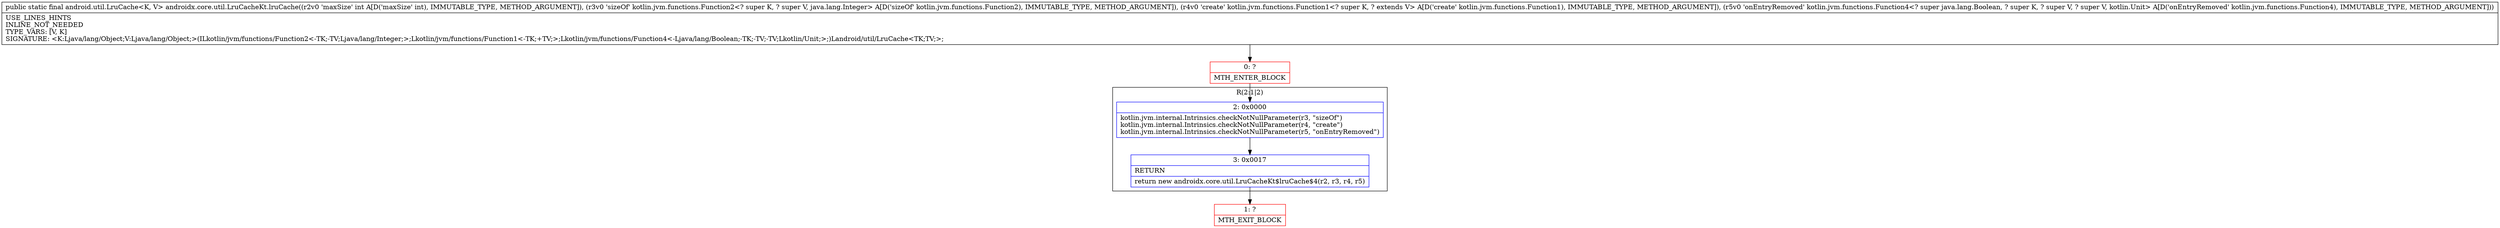digraph "CFG forandroidx.core.util.LruCacheKt.lruCache(ILkotlin\/jvm\/functions\/Function2;Lkotlin\/jvm\/functions\/Function1;Lkotlin\/jvm\/functions\/Function4;)Landroid\/util\/LruCache;" {
subgraph cluster_Region_1231327620 {
label = "R(2:1|2)";
node [shape=record,color=blue];
Node_2 [shape=record,label="{2\:\ 0x0000|kotlin.jvm.internal.Intrinsics.checkNotNullParameter(r3, \"sizeOf\")\lkotlin.jvm.internal.Intrinsics.checkNotNullParameter(r4, \"create\")\lkotlin.jvm.internal.Intrinsics.checkNotNullParameter(r5, \"onEntryRemoved\")\l}"];
Node_3 [shape=record,label="{3\:\ 0x0017|RETURN\l|return new androidx.core.util.LruCacheKt$lruCache$4(r2, r3, r4, r5)\l}"];
}
Node_0 [shape=record,color=red,label="{0\:\ ?|MTH_ENTER_BLOCK\l}"];
Node_1 [shape=record,color=red,label="{1\:\ ?|MTH_EXIT_BLOCK\l}"];
MethodNode[shape=record,label="{public static final android.util.LruCache\<K, V\> androidx.core.util.LruCacheKt.lruCache((r2v0 'maxSize' int A[D('maxSize' int), IMMUTABLE_TYPE, METHOD_ARGUMENT]), (r3v0 'sizeOf' kotlin.jvm.functions.Function2\<? super K, ? super V, java.lang.Integer\> A[D('sizeOf' kotlin.jvm.functions.Function2), IMMUTABLE_TYPE, METHOD_ARGUMENT]), (r4v0 'create' kotlin.jvm.functions.Function1\<? super K, ? extends V\> A[D('create' kotlin.jvm.functions.Function1), IMMUTABLE_TYPE, METHOD_ARGUMENT]), (r5v0 'onEntryRemoved' kotlin.jvm.functions.Function4\<? super java.lang.Boolean, ? super K, ? super V, ? super V, kotlin.Unit\> A[D('onEntryRemoved' kotlin.jvm.functions.Function4), IMMUTABLE_TYPE, METHOD_ARGUMENT]))  | USE_LINES_HINTS\lINLINE_NOT_NEEDED\lTYPE_VARS: [V, K]\lSIGNATURE: \<K:Ljava\/lang\/Object;V:Ljava\/lang\/Object;\>(ILkotlin\/jvm\/functions\/Function2\<\-TK;\-TV;Ljava\/lang\/Integer;\>;Lkotlin\/jvm\/functions\/Function1\<\-TK;+TV;\>;Lkotlin\/jvm\/functions\/Function4\<\-Ljava\/lang\/Boolean;\-TK;\-TV;\-TV;Lkotlin\/Unit;\>;)Landroid\/util\/LruCache\<TK;TV;\>;\l}"];
MethodNode -> Node_0;Node_2 -> Node_3;
Node_3 -> Node_1;
Node_0 -> Node_2;
}

